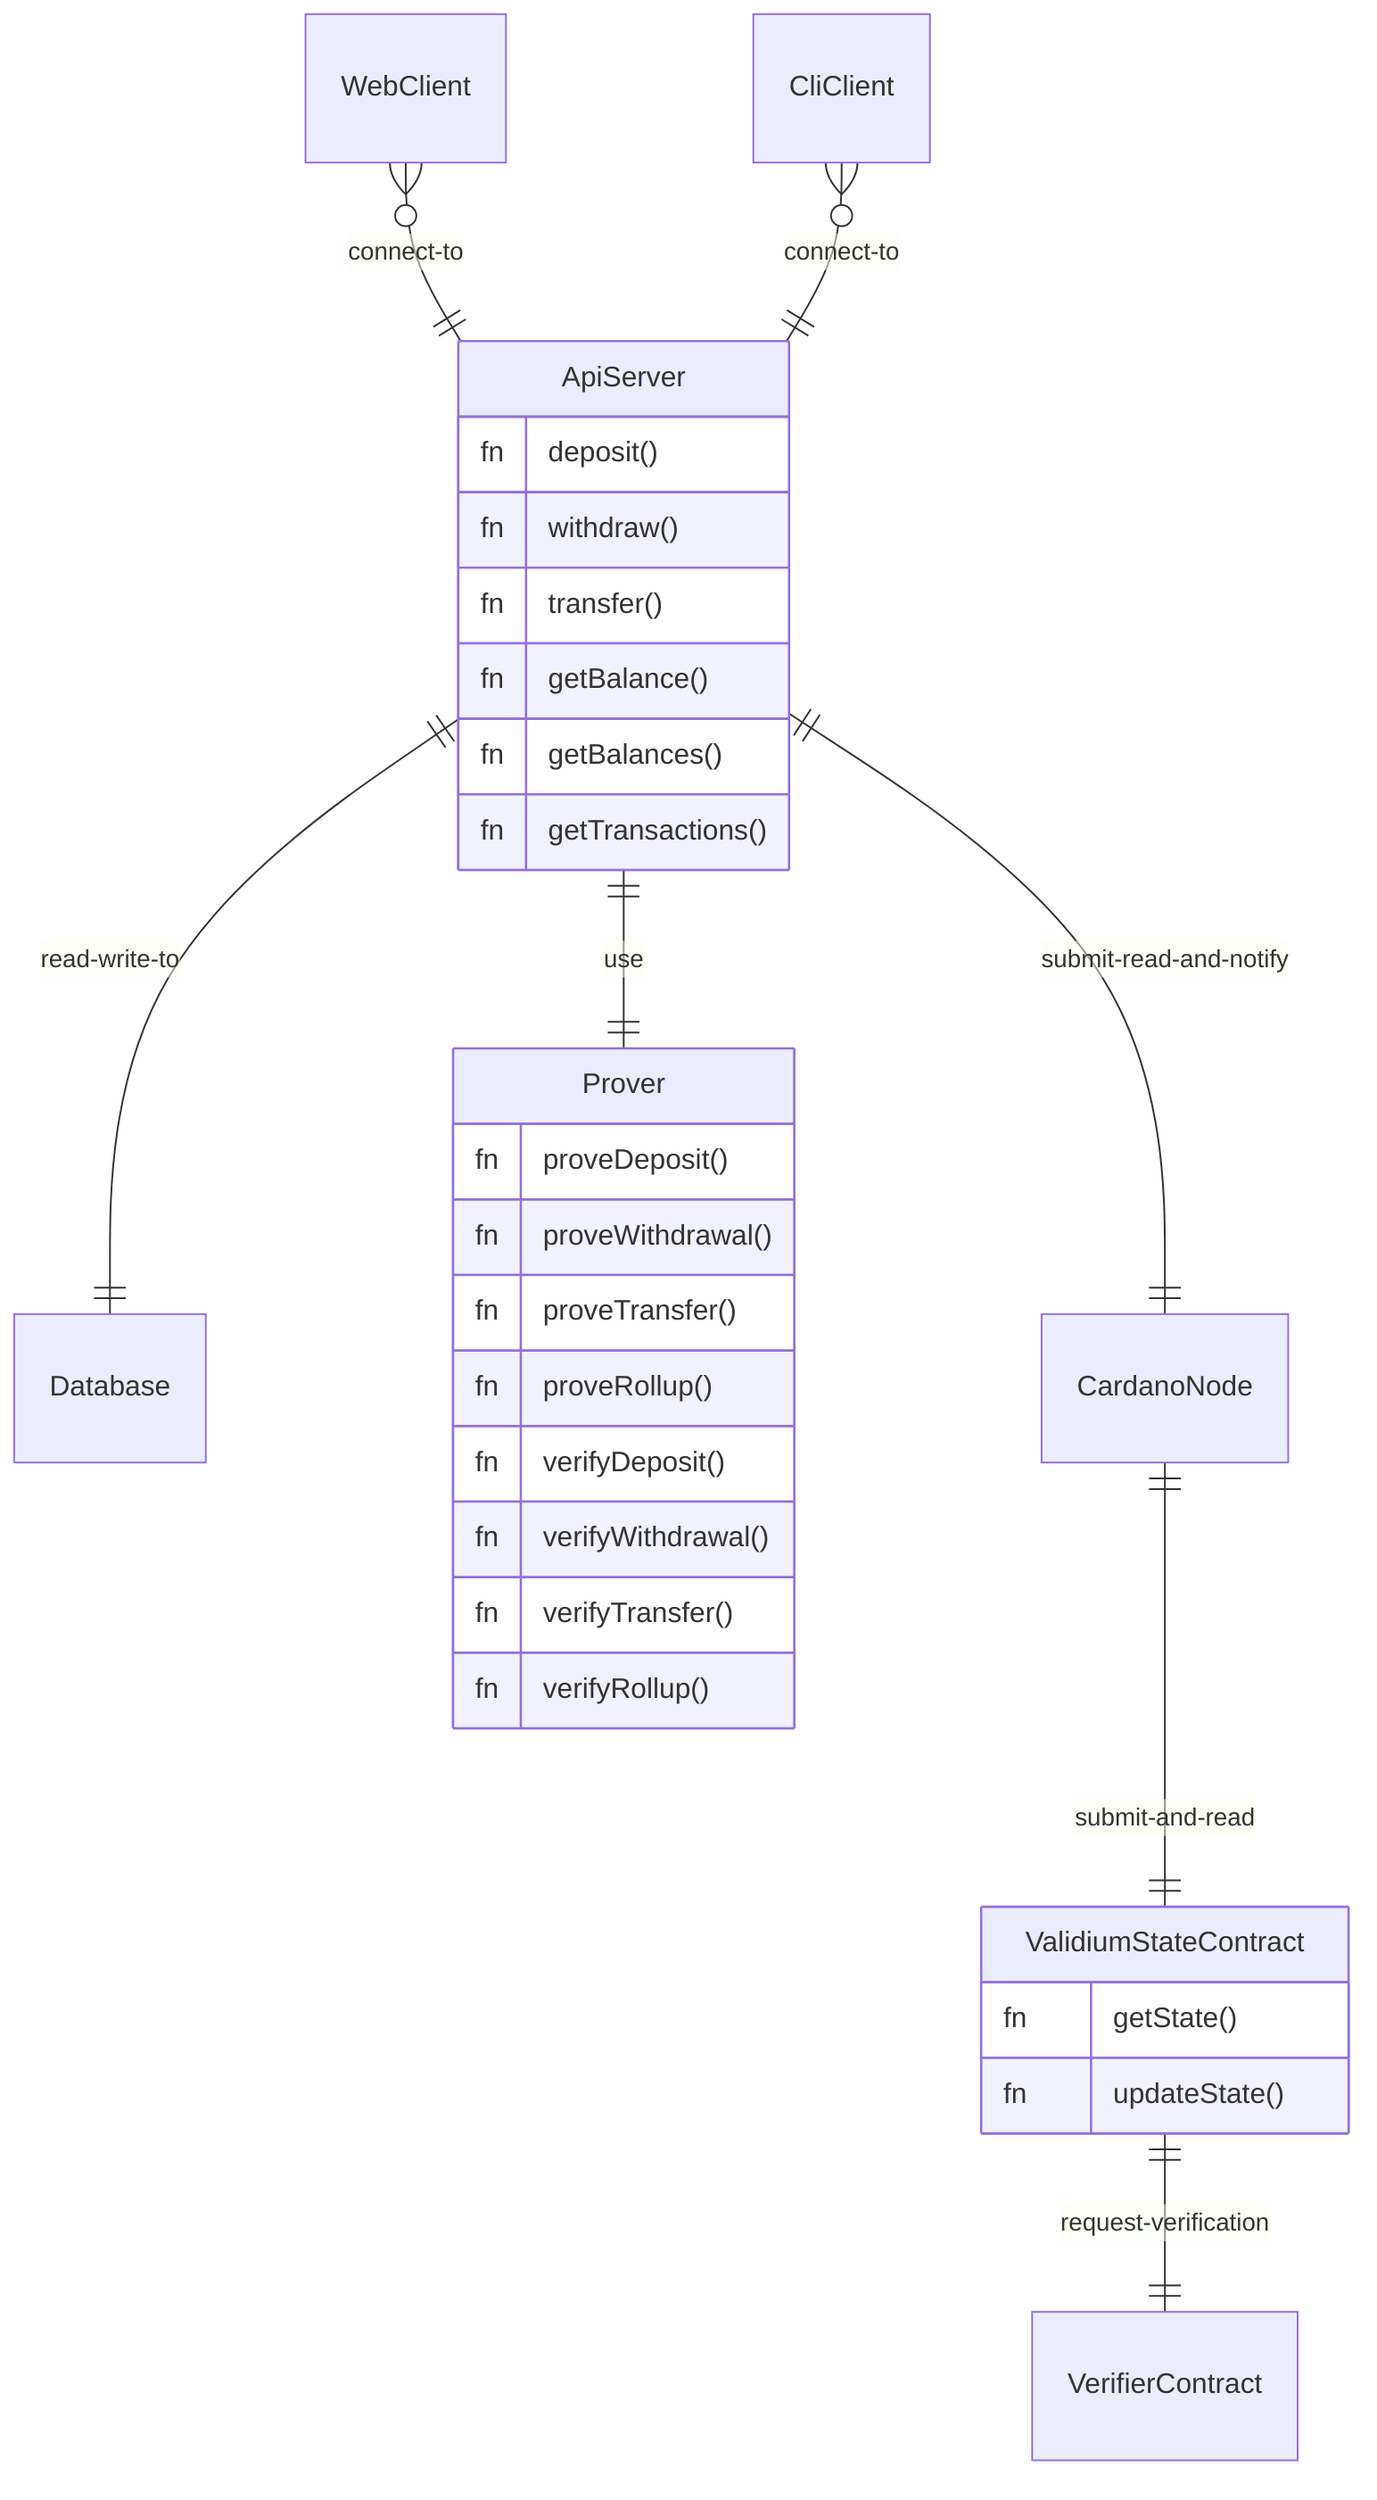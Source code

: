 erDiagram
    WebClient }o--|| ApiServer : connect-to
    
    CliClient }o--|| ApiServer : connect-to

    ApiServer {
        fn deposit()
        fn withdraw()
        fn transfer()
        fn getBalance()
        fn getBalances()
        fn getTransactions()
    }

    ApiServer ||--|| Database : read-write-to

    ApiServer ||--|| Prover : use

    Prover {
        fn proveDeposit()
        fn proveWithdrawal()
        fn proveTransfer()
        fn proveRollup()
        fn verifyDeposit()
        fn verifyWithdrawal()
        fn verifyTransfer()
        fn verifyRollup()
    }

    ValidiumStateContract {
        fn getState()
        fn updateState()
    }

    ApiServer ||--|| CardanoNode : submit-read-and-notify
    CardanoNode ||--|| ValidiumStateContract : submit-and-read

    ValidiumStateContract ||--|| VerifierContract : request-verification